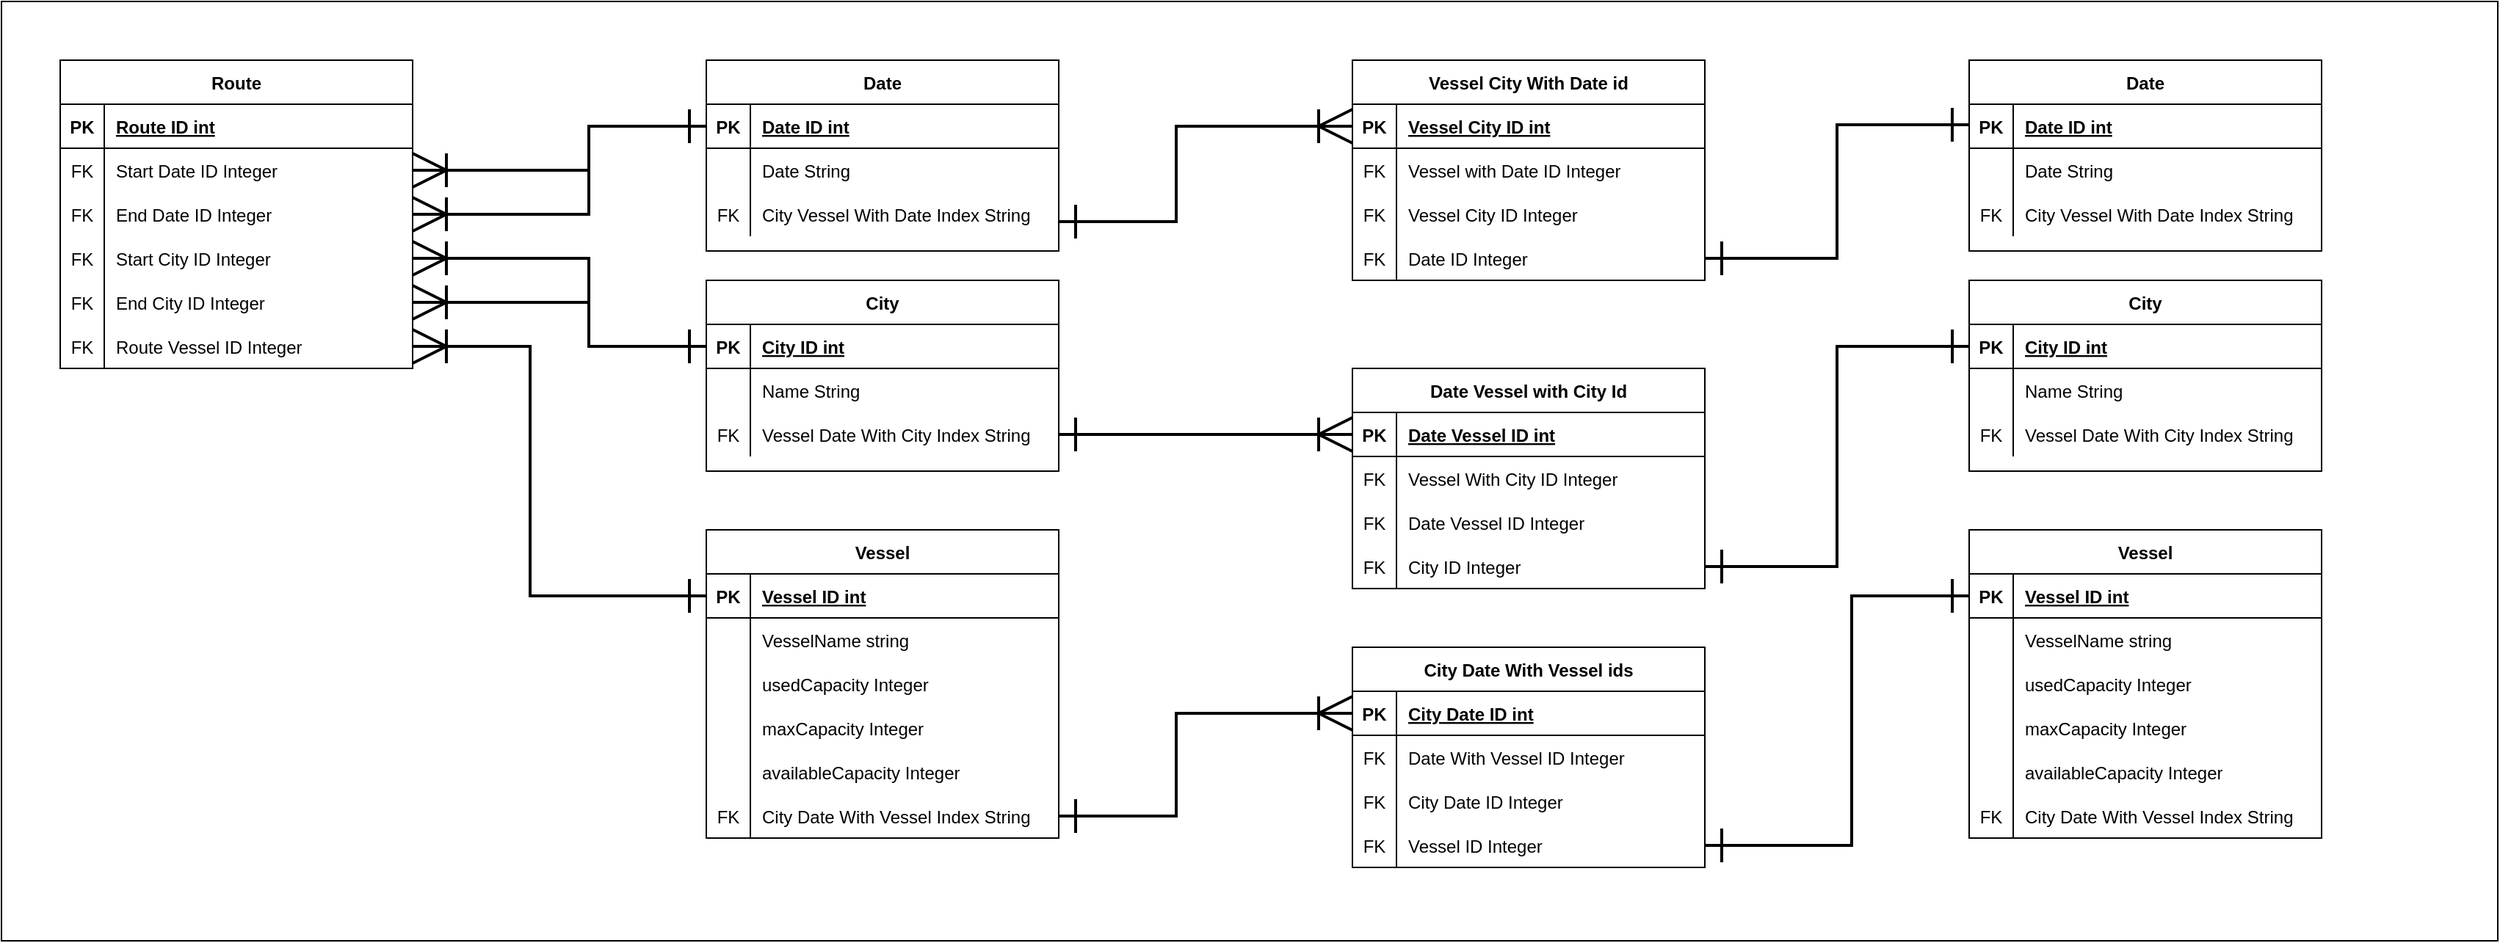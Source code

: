 <mxfile version="22.0.8" type="github">
  <diagram id="R2lEEEUBdFMjLlhIrx00" name="Page-1">
    <mxGraphModel dx="1185" dy="664" grid="1" gridSize="10" guides="1" tooltips="1" connect="1" arrows="1" fold="1" page="1" pageScale="1" pageWidth="850" pageHeight="1100" math="0" shadow="0" extFonts="Permanent Marker^https://fonts.googleapis.com/css?family=Permanent+Marker">
      <root>
        <mxCell id="0" />
        <mxCell id="1" parent="0" />
        <mxCell id="IeL6ShTfM_0_HczRU4Za-146" value="" style="rounded=0;whiteSpace=wrap;html=1;" vertex="1" parent="1">
          <mxGeometry width="1700" height="640" as="geometry" />
        </mxCell>
        <mxCell id="C-vyLk0tnHw3VtMMgP7b-13" value="Date" style="shape=table;startSize=30;container=1;collapsible=1;childLayout=tableLayout;fixedRows=1;rowLines=0;fontStyle=1;align=center;resizeLast=1;" parent="1" vertex="1">
          <mxGeometry x="480" y="40" width="240" height="130" as="geometry" />
        </mxCell>
        <mxCell id="C-vyLk0tnHw3VtMMgP7b-14" value="" style="shape=partialRectangle;collapsible=0;dropTarget=0;pointerEvents=0;fillColor=none;points=[[0,0.5],[1,0.5]];portConstraint=eastwest;top=0;left=0;right=0;bottom=1;" parent="C-vyLk0tnHw3VtMMgP7b-13" vertex="1">
          <mxGeometry y="30" width="240" height="30" as="geometry" />
        </mxCell>
        <mxCell id="C-vyLk0tnHw3VtMMgP7b-15" value="PK" style="shape=partialRectangle;overflow=hidden;connectable=0;fillColor=none;top=0;left=0;bottom=0;right=0;fontStyle=1;" parent="C-vyLk0tnHw3VtMMgP7b-14" vertex="1">
          <mxGeometry width="30" height="30" as="geometry">
            <mxRectangle width="30" height="30" as="alternateBounds" />
          </mxGeometry>
        </mxCell>
        <mxCell id="C-vyLk0tnHw3VtMMgP7b-16" value="Date ID int" style="shape=partialRectangle;overflow=hidden;connectable=0;fillColor=none;top=0;left=0;bottom=0;right=0;align=left;spacingLeft=6;fontStyle=5;" parent="C-vyLk0tnHw3VtMMgP7b-14" vertex="1">
          <mxGeometry x="30" width="210" height="30" as="geometry">
            <mxRectangle width="210" height="30" as="alternateBounds" />
          </mxGeometry>
        </mxCell>
        <mxCell id="C-vyLk0tnHw3VtMMgP7b-17" value="" style="shape=partialRectangle;collapsible=0;dropTarget=0;pointerEvents=0;fillColor=none;points=[[0,0.5],[1,0.5]];portConstraint=eastwest;top=0;left=0;right=0;bottom=0;" parent="C-vyLk0tnHw3VtMMgP7b-13" vertex="1">
          <mxGeometry y="60" width="240" height="30" as="geometry" />
        </mxCell>
        <mxCell id="C-vyLk0tnHw3VtMMgP7b-18" value="" style="shape=partialRectangle;overflow=hidden;connectable=0;fillColor=none;top=0;left=0;bottom=0;right=0;" parent="C-vyLk0tnHw3VtMMgP7b-17" vertex="1">
          <mxGeometry width="30" height="30" as="geometry">
            <mxRectangle width="30" height="30" as="alternateBounds" />
          </mxGeometry>
        </mxCell>
        <mxCell id="C-vyLk0tnHw3VtMMgP7b-19" value="Date String" style="shape=partialRectangle;overflow=hidden;connectable=0;fillColor=none;top=0;left=0;bottom=0;right=0;align=left;spacingLeft=6;" parent="C-vyLk0tnHw3VtMMgP7b-17" vertex="1">
          <mxGeometry x="30" width="210" height="30" as="geometry">
            <mxRectangle width="210" height="30" as="alternateBounds" />
          </mxGeometry>
        </mxCell>
        <mxCell id="C-vyLk0tnHw3VtMMgP7b-20" value="" style="shape=partialRectangle;collapsible=0;dropTarget=0;pointerEvents=0;fillColor=none;points=[[0,0.5],[1,0.5]];portConstraint=eastwest;top=0;left=0;right=0;bottom=0;" parent="C-vyLk0tnHw3VtMMgP7b-13" vertex="1">
          <mxGeometry y="90" width="240" height="30" as="geometry" />
        </mxCell>
        <mxCell id="C-vyLk0tnHw3VtMMgP7b-21" value="FK" style="shape=partialRectangle;overflow=hidden;connectable=0;fillColor=none;top=0;left=0;bottom=0;right=0;" parent="C-vyLk0tnHw3VtMMgP7b-20" vertex="1">
          <mxGeometry width="30" height="30" as="geometry">
            <mxRectangle width="30" height="30" as="alternateBounds" />
          </mxGeometry>
        </mxCell>
        <mxCell id="C-vyLk0tnHw3VtMMgP7b-22" value="City Vessel With Date Index String" style="shape=partialRectangle;overflow=hidden;connectable=0;fillColor=none;top=0;left=0;bottom=0;right=0;align=left;spacingLeft=6;" parent="C-vyLk0tnHw3VtMMgP7b-20" vertex="1">
          <mxGeometry x="30" width="210" height="30" as="geometry">
            <mxRectangle width="210" height="30" as="alternateBounds" />
          </mxGeometry>
        </mxCell>
        <mxCell id="IeL6ShTfM_0_HczRU4Za-1" value="City" style="shape=table;startSize=30;container=1;collapsible=1;childLayout=tableLayout;fixedRows=1;rowLines=0;fontStyle=1;align=center;resizeLast=1;" vertex="1" parent="1">
          <mxGeometry x="480" y="190" width="240" height="130" as="geometry" />
        </mxCell>
        <mxCell id="IeL6ShTfM_0_HczRU4Za-2" value="" style="shape=partialRectangle;collapsible=0;dropTarget=0;pointerEvents=0;fillColor=none;points=[[0,0.5],[1,0.5]];portConstraint=eastwest;top=0;left=0;right=0;bottom=1;" vertex="1" parent="IeL6ShTfM_0_HczRU4Za-1">
          <mxGeometry y="30" width="240" height="30" as="geometry" />
        </mxCell>
        <mxCell id="IeL6ShTfM_0_HczRU4Za-3" value="PK" style="shape=partialRectangle;overflow=hidden;connectable=0;fillColor=none;top=0;left=0;bottom=0;right=0;fontStyle=1;" vertex="1" parent="IeL6ShTfM_0_HczRU4Za-2">
          <mxGeometry width="30" height="30" as="geometry">
            <mxRectangle width="30" height="30" as="alternateBounds" />
          </mxGeometry>
        </mxCell>
        <mxCell id="IeL6ShTfM_0_HczRU4Za-4" value="City ID int" style="shape=partialRectangle;overflow=hidden;connectable=0;fillColor=none;top=0;left=0;bottom=0;right=0;align=left;spacingLeft=6;fontStyle=5;" vertex="1" parent="IeL6ShTfM_0_HczRU4Za-2">
          <mxGeometry x="30" width="210" height="30" as="geometry">
            <mxRectangle width="210" height="30" as="alternateBounds" />
          </mxGeometry>
        </mxCell>
        <mxCell id="IeL6ShTfM_0_HczRU4Za-5" value="" style="shape=partialRectangle;collapsible=0;dropTarget=0;pointerEvents=0;fillColor=none;points=[[0,0.5],[1,0.5]];portConstraint=eastwest;top=0;left=0;right=0;bottom=0;" vertex="1" parent="IeL6ShTfM_0_HczRU4Za-1">
          <mxGeometry y="60" width="240" height="30" as="geometry" />
        </mxCell>
        <mxCell id="IeL6ShTfM_0_HczRU4Za-6" value="" style="shape=partialRectangle;overflow=hidden;connectable=0;fillColor=none;top=0;left=0;bottom=0;right=0;" vertex="1" parent="IeL6ShTfM_0_HczRU4Za-5">
          <mxGeometry width="30" height="30" as="geometry">
            <mxRectangle width="30" height="30" as="alternateBounds" />
          </mxGeometry>
        </mxCell>
        <mxCell id="IeL6ShTfM_0_HczRU4Za-7" value="Name String " style="shape=partialRectangle;overflow=hidden;connectable=0;fillColor=none;top=0;left=0;bottom=0;right=0;align=left;spacingLeft=6;" vertex="1" parent="IeL6ShTfM_0_HczRU4Za-5">
          <mxGeometry x="30" width="210" height="30" as="geometry">
            <mxRectangle width="210" height="30" as="alternateBounds" />
          </mxGeometry>
        </mxCell>
        <mxCell id="IeL6ShTfM_0_HczRU4Za-8" value="" style="shape=partialRectangle;collapsible=0;dropTarget=0;pointerEvents=0;fillColor=none;points=[[0,0.5],[1,0.5]];portConstraint=eastwest;top=0;left=0;right=0;bottom=0;" vertex="1" parent="IeL6ShTfM_0_HczRU4Za-1">
          <mxGeometry y="90" width="240" height="30" as="geometry" />
        </mxCell>
        <mxCell id="IeL6ShTfM_0_HczRU4Za-9" value="FK" style="shape=partialRectangle;overflow=hidden;connectable=0;fillColor=none;top=0;left=0;bottom=0;right=0;" vertex="1" parent="IeL6ShTfM_0_HczRU4Za-8">
          <mxGeometry width="30" height="30" as="geometry">
            <mxRectangle width="30" height="30" as="alternateBounds" />
          </mxGeometry>
        </mxCell>
        <mxCell id="IeL6ShTfM_0_HczRU4Za-10" value="Vessel Date With City Index String" style="shape=partialRectangle;overflow=hidden;connectable=0;fillColor=none;top=0;left=0;bottom=0;right=0;align=left;spacingLeft=6;" vertex="1" parent="IeL6ShTfM_0_HczRU4Za-8">
          <mxGeometry x="30" width="210" height="30" as="geometry">
            <mxRectangle width="210" height="30" as="alternateBounds" />
          </mxGeometry>
        </mxCell>
        <mxCell id="IeL6ShTfM_0_HczRU4Za-27" value="Route" style="shape=table;startSize=30;container=1;collapsible=1;childLayout=tableLayout;fixedRows=1;rowLines=0;fontStyle=1;align=center;resizeLast=1;" vertex="1" parent="1">
          <mxGeometry x="40" y="40" width="240" height="210" as="geometry" />
        </mxCell>
        <mxCell id="IeL6ShTfM_0_HczRU4Za-28" value="" style="shape=partialRectangle;collapsible=0;dropTarget=0;pointerEvents=0;fillColor=none;points=[[0,0.5],[1,0.5]];portConstraint=eastwest;top=0;left=0;right=0;bottom=1;" vertex="1" parent="IeL6ShTfM_0_HczRU4Za-27">
          <mxGeometry y="30" width="240" height="30" as="geometry" />
        </mxCell>
        <mxCell id="IeL6ShTfM_0_HczRU4Za-29" value="PK" style="shape=partialRectangle;overflow=hidden;connectable=0;fillColor=none;top=0;left=0;bottom=0;right=0;fontStyle=1;" vertex="1" parent="IeL6ShTfM_0_HczRU4Za-28">
          <mxGeometry width="30" height="30" as="geometry">
            <mxRectangle width="30" height="30" as="alternateBounds" />
          </mxGeometry>
        </mxCell>
        <mxCell id="IeL6ShTfM_0_HczRU4Za-30" value="Route ID int" style="shape=partialRectangle;overflow=hidden;connectable=0;fillColor=none;top=0;left=0;bottom=0;right=0;align=left;spacingLeft=6;fontStyle=5;" vertex="1" parent="IeL6ShTfM_0_HczRU4Za-28">
          <mxGeometry x="30" width="210" height="30" as="geometry">
            <mxRectangle width="210" height="30" as="alternateBounds" />
          </mxGeometry>
        </mxCell>
        <mxCell id="IeL6ShTfM_0_HczRU4Za-31" value="" style="shape=partialRectangle;collapsible=0;dropTarget=0;pointerEvents=0;fillColor=none;points=[[0,0.5],[1,0.5]];portConstraint=eastwest;top=0;left=0;right=0;bottom=0;" vertex="1" parent="IeL6ShTfM_0_HczRU4Za-27">
          <mxGeometry y="60" width="240" height="30" as="geometry" />
        </mxCell>
        <mxCell id="IeL6ShTfM_0_HczRU4Za-32" value="FK" style="shape=partialRectangle;overflow=hidden;connectable=0;fillColor=none;top=0;left=0;bottom=0;right=0;" vertex="1" parent="IeL6ShTfM_0_HczRU4Za-31">
          <mxGeometry width="30" height="30" as="geometry">
            <mxRectangle width="30" height="30" as="alternateBounds" />
          </mxGeometry>
        </mxCell>
        <mxCell id="IeL6ShTfM_0_HczRU4Za-33" value="Start Date ID Integer" style="shape=partialRectangle;overflow=hidden;connectable=0;fillColor=none;top=0;left=0;bottom=0;right=0;align=left;spacingLeft=6;" vertex="1" parent="IeL6ShTfM_0_HczRU4Za-31">
          <mxGeometry x="30" width="210" height="30" as="geometry">
            <mxRectangle width="210" height="30" as="alternateBounds" />
          </mxGeometry>
        </mxCell>
        <mxCell id="IeL6ShTfM_0_HczRU4Za-34" value="" style="shape=partialRectangle;collapsible=0;dropTarget=0;pointerEvents=0;fillColor=none;points=[[0,0.5],[1,0.5]];portConstraint=eastwest;top=0;left=0;right=0;bottom=0;" vertex="1" parent="IeL6ShTfM_0_HczRU4Za-27">
          <mxGeometry y="90" width="240" height="30" as="geometry" />
        </mxCell>
        <mxCell id="IeL6ShTfM_0_HczRU4Za-35" value="FK" style="shape=partialRectangle;overflow=hidden;connectable=0;fillColor=none;top=0;left=0;bottom=0;right=0;" vertex="1" parent="IeL6ShTfM_0_HczRU4Za-34">
          <mxGeometry width="30" height="30" as="geometry">
            <mxRectangle width="30" height="30" as="alternateBounds" />
          </mxGeometry>
        </mxCell>
        <mxCell id="IeL6ShTfM_0_HczRU4Za-36" value="End Date ID Integer" style="shape=partialRectangle;overflow=hidden;connectable=0;fillColor=none;top=0;left=0;bottom=0;right=0;align=left;spacingLeft=6;" vertex="1" parent="IeL6ShTfM_0_HczRU4Za-34">
          <mxGeometry x="30" width="210" height="30" as="geometry">
            <mxRectangle width="210" height="30" as="alternateBounds" />
          </mxGeometry>
        </mxCell>
        <mxCell id="IeL6ShTfM_0_HczRU4Za-37" value="" style="shape=partialRectangle;collapsible=0;dropTarget=0;pointerEvents=0;fillColor=none;points=[[0,0.5],[1,0.5]];portConstraint=eastwest;top=0;left=0;right=0;bottom=0;" vertex="1" parent="IeL6ShTfM_0_HczRU4Za-27">
          <mxGeometry y="120" width="240" height="30" as="geometry" />
        </mxCell>
        <mxCell id="IeL6ShTfM_0_HczRU4Za-38" value="FK" style="shape=partialRectangle;overflow=hidden;connectable=0;fillColor=none;top=0;left=0;bottom=0;right=0;" vertex="1" parent="IeL6ShTfM_0_HczRU4Za-37">
          <mxGeometry width="30" height="30" as="geometry">
            <mxRectangle width="30" height="30" as="alternateBounds" />
          </mxGeometry>
        </mxCell>
        <mxCell id="IeL6ShTfM_0_HczRU4Za-39" value="Start City ID Integer" style="shape=partialRectangle;overflow=hidden;connectable=0;fillColor=none;top=0;left=0;bottom=0;right=0;align=left;spacingLeft=6;" vertex="1" parent="IeL6ShTfM_0_HczRU4Za-37">
          <mxGeometry x="30" width="210" height="30" as="geometry">
            <mxRectangle width="210" height="30" as="alternateBounds" />
          </mxGeometry>
        </mxCell>
        <mxCell id="IeL6ShTfM_0_HczRU4Za-40" value="" style="shape=partialRectangle;collapsible=0;dropTarget=0;pointerEvents=0;fillColor=none;points=[[0,0.5],[1,0.5]];portConstraint=eastwest;top=0;left=0;right=0;bottom=0;" vertex="1" parent="IeL6ShTfM_0_HczRU4Za-27">
          <mxGeometry y="150" width="240" height="30" as="geometry" />
        </mxCell>
        <mxCell id="IeL6ShTfM_0_HczRU4Za-41" value="FK" style="shape=partialRectangle;overflow=hidden;connectable=0;fillColor=none;top=0;left=0;bottom=0;right=0;" vertex="1" parent="IeL6ShTfM_0_HczRU4Za-40">
          <mxGeometry width="30" height="30" as="geometry">
            <mxRectangle width="30" height="30" as="alternateBounds" />
          </mxGeometry>
        </mxCell>
        <mxCell id="IeL6ShTfM_0_HczRU4Za-42" value="End City ID Integer" style="shape=partialRectangle;overflow=hidden;connectable=0;fillColor=none;top=0;left=0;bottom=0;right=0;align=left;spacingLeft=6;" vertex="1" parent="IeL6ShTfM_0_HczRU4Za-40">
          <mxGeometry x="30" width="210" height="30" as="geometry">
            <mxRectangle width="210" height="30" as="alternateBounds" />
          </mxGeometry>
        </mxCell>
        <mxCell id="IeL6ShTfM_0_HczRU4Za-43" value="" style="shape=partialRectangle;collapsible=0;dropTarget=0;pointerEvents=0;fillColor=none;points=[[0,0.5],[1,0.5]];portConstraint=eastwest;top=0;left=0;right=0;bottom=0;" vertex="1" parent="IeL6ShTfM_0_HczRU4Za-27">
          <mxGeometry y="180" width="240" height="30" as="geometry" />
        </mxCell>
        <mxCell id="IeL6ShTfM_0_HczRU4Za-44" value="FK" style="shape=partialRectangle;overflow=hidden;connectable=0;fillColor=none;top=0;left=0;bottom=0;right=0;" vertex="1" parent="IeL6ShTfM_0_HczRU4Za-43">
          <mxGeometry width="30" height="30" as="geometry">
            <mxRectangle width="30" height="30" as="alternateBounds" />
          </mxGeometry>
        </mxCell>
        <mxCell id="IeL6ShTfM_0_HczRU4Za-45" value="Route Vessel ID Integer" style="shape=partialRectangle;overflow=hidden;connectable=0;fillColor=none;top=0;left=0;bottom=0;right=0;align=left;spacingLeft=6;" vertex="1" parent="IeL6ShTfM_0_HczRU4Za-43">
          <mxGeometry x="30" width="210" height="30" as="geometry">
            <mxRectangle width="210" height="30" as="alternateBounds" />
          </mxGeometry>
        </mxCell>
        <mxCell id="IeL6ShTfM_0_HczRU4Za-87" value="City Date With Vessel ids" style="shape=table;startSize=30;container=1;collapsible=1;childLayout=tableLayout;fixedRows=1;rowLines=0;fontStyle=1;align=center;resizeLast=1;" vertex="1" parent="1">
          <mxGeometry x="920" y="440" width="240" height="150" as="geometry" />
        </mxCell>
        <mxCell id="IeL6ShTfM_0_HczRU4Za-88" value="" style="shape=partialRectangle;collapsible=0;dropTarget=0;pointerEvents=0;fillColor=none;points=[[0,0.5],[1,0.5]];portConstraint=eastwest;top=0;left=0;right=0;bottom=1;" vertex="1" parent="IeL6ShTfM_0_HczRU4Za-87">
          <mxGeometry y="30" width="240" height="30" as="geometry" />
        </mxCell>
        <mxCell id="IeL6ShTfM_0_HczRU4Za-89" value="PK" style="shape=partialRectangle;overflow=hidden;connectable=0;fillColor=none;top=0;left=0;bottom=0;right=0;fontStyle=1;" vertex="1" parent="IeL6ShTfM_0_HczRU4Za-88">
          <mxGeometry width="30" height="30" as="geometry">
            <mxRectangle width="30" height="30" as="alternateBounds" />
          </mxGeometry>
        </mxCell>
        <mxCell id="IeL6ShTfM_0_HczRU4Za-90" value="City Date ID int" style="shape=partialRectangle;overflow=hidden;connectable=0;fillColor=none;top=0;left=0;bottom=0;right=0;align=left;spacingLeft=6;fontStyle=5;" vertex="1" parent="IeL6ShTfM_0_HczRU4Za-88">
          <mxGeometry x="30" width="210" height="30" as="geometry">
            <mxRectangle width="210" height="30" as="alternateBounds" />
          </mxGeometry>
        </mxCell>
        <mxCell id="IeL6ShTfM_0_HczRU4Za-91" value="" style="shape=partialRectangle;collapsible=0;dropTarget=0;pointerEvents=0;fillColor=none;points=[[0,0.5],[1,0.5]];portConstraint=eastwest;top=0;left=0;right=0;bottom=0;" vertex="1" parent="IeL6ShTfM_0_HczRU4Za-87">
          <mxGeometry y="60" width="240" height="30" as="geometry" />
        </mxCell>
        <mxCell id="IeL6ShTfM_0_HczRU4Za-92" value="FK" style="shape=partialRectangle;overflow=hidden;connectable=0;fillColor=none;top=0;left=0;bottom=0;right=0;" vertex="1" parent="IeL6ShTfM_0_HczRU4Za-91">
          <mxGeometry width="30" height="30" as="geometry">
            <mxRectangle width="30" height="30" as="alternateBounds" />
          </mxGeometry>
        </mxCell>
        <mxCell id="IeL6ShTfM_0_HczRU4Za-93" value="Date With Vessel ID Integer" style="shape=partialRectangle;overflow=hidden;connectable=0;fillColor=none;top=0;left=0;bottom=0;right=0;align=left;spacingLeft=6;" vertex="1" parent="IeL6ShTfM_0_HczRU4Za-91">
          <mxGeometry x="30" width="210" height="30" as="geometry">
            <mxRectangle width="210" height="30" as="alternateBounds" />
          </mxGeometry>
        </mxCell>
        <mxCell id="IeL6ShTfM_0_HczRU4Za-94" value="" style="shape=partialRectangle;collapsible=0;dropTarget=0;pointerEvents=0;fillColor=none;points=[[0,0.5],[1,0.5]];portConstraint=eastwest;top=0;left=0;right=0;bottom=0;" vertex="1" parent="IeL6ShTfM_0_HczRU4Za-87">
          <mxGeometry y="90" width="240" height="30" as="geometry" />
        </mxCell>
        <mxCell id="IeL6ShTfM_0_HczRU4Za-95" value="FK" style="shape=partialRectangle;overflow=hidden;connectable=0;fillColor=none;top=0;left=0;bottom=0;right=0;" vertex="1" parent="IeL6ShTfM_0_HczRU4Za-94">
          <mxGeometry width="30" height="30" as="geometry">
            <mxRectangle width="30" height="30" as="alternateBounds" />
          </mxGeometry>
        </mxCell>
        <mxCell id="IeL6ShTfM_0_HczRU4Za-96" value="City Date ID Integer" style="shape=partialRectangle;overflow=hidden;connectable=0;fillColor=none;top=0;left=0;bottom=0;right=0;align=left;spacingLeft=6;" vertex="1" parent="IeL6ShTfM_0_HczRU4Za-94">
          <mxGeometry x="30" width="210" height="30" as="geometry">
            <mxRectangle width="210" height="30" as="alternateBounds" />
          </mxGeometry>
        </mxCell>
        <mxCell id="IeL6ShTfM_0_HczRU4Za-97" value="" style="shape=partialRectangle;collapsible=0;dropTarget=0;pointerEvents=0;fillColor=none;points=[[0,0.5],[1,0.5]];portConstraint=eastwest;top=0;left=0;right=0;bottom=0;" vertex="1" parent="IeL6ShTfM_0_HczRU4Za-87">
          <mxGeometry y="120" width="240" height="30" as="geometry" />
        </mxCell>
        <mxCell id="IeL6ShTfM_0_HczRU4Za-98" value="FK" style="shape=partialRectangle;overflow=hidden;connectable=0;fillColor=none;top=0;left=0;bottom=0;right=0;" vertex="1" parent="IeL6ShTfM_0_HczRU4Za-97">
          <mxGeometry width="30" height="30" as="geometry">
            <mxRectangle width="30" height="30" as="alternateBounds" />
          </mxGeometry>
        </mxCell>
        <mxCell id="IeL6ShTfM_0_HczRU4Za-99" value="Vessel ID Integer" style="shape=partialRectangle;overflow=hidden;connectable=0;fillColor=none;top=0;left=0;bottom=0;right=0;align=left;spacingLeft=6;" vertex="1" parent="IeL6ShTfM_0_HczRU4Za-97">
          <mxGeometry x="30" width="210" height="30" as="geometry">
            <mxRectangle width="210" height="30" as="alternateBounds" />
          </mxGeometry>
        </mxCell>
        <mxCell id="IeL6ShTfM_0_HczRU4Za-106" value="Vessel City With Date id" style="shape=table;startSize=30;container=1;collapsible=1;childLayout=tableLayout;fixedRows=1;rowLines=0;fontStyle=1;align=center;resizeLast=1;" vertex="1" parent="1">
          <mxGeometry x="920" y="40" width="240" height="150" as="geometry" />
        </mxCell>
        <mxCell id="IeL6ShTfM_0_HczRU4Za-107" value="" style="shape=partialRectangle;collapsible=0;dropTarget=0;pointerEvents=0;fillColor=none;points=[[0,0.5],[1,0.5]];portConstraint=eastwest;top=0;left=0;right=0;bottom=1;" vertex="1" parent="IeL6ShTfM_0_HczRU4Za-106">
          <mxGeometry y="30" width="240" height="30" as="geometry" />
        </mxCell>
        <mxCell id="IeL6ShTfM_0_HczRU4Za-108" value="PK" style="shape=partialRectangle;overflow=hidden;connectable=0;fillColor=none;top=0;left=0;bottom=0;right=0;fontStyle=1;" vertex="1" parent="IeL6ShTfM_0_HczRU4Za-107">
          <mxGeometry width="30" height="30" as="geometry">
            <mxRectangle width="30" height="30" as="alternateBounds" />
          </mxGeometry>
        </mxCell>
        <mxCell id="IeL6ShTfM_0_HczRU4Za-109" value="Vessel City ID int" style="shape=partialRectangle;overflow=hidden;connectable=0;fillColor=none;top=0;left=0;bottom=0;right=0;align=left;spacingLeft=6;fontStyle=5;" vertex="1" parent="IeL6ShTfM_0_HczRU4Za-107">
          <mxGeometry x="30" width="210" height="30" as="geometry">
            <mxRectangle width="210" height="30" as="alternateBounds" />
          </mxGeometry>
        </mxCell>
        <mxCell id="IeL6ShTfM_0_HczRU4Za-110" value="" style="shape=partialRectangle;collapsible=0;dropTarget=0;pointerEvents=0;fillColor=none;points=[[0,0.5],[1,0.5]];portConstraint=eastwest;top=0;left=0;right=0;bottom=0;" vertex="1" parent="IeL6ShTfM_0_HczRU4Za-106">
          <mxGeometry y="60" width="240" height="30" as="geometry" />
        </mxCell>
        <mxCell id="IeL6ShTfM_0_HczRU4Za-111" value="FK" style="shape=partialRectangle;overflow=hidden;connectable=0;fillColor=none;top=0;left=0;bottom=0;right=0;" vertex="1" parent="IeL6ShTfM_0_HczRU4Za-110">
          <mxGeometry width="30" height="30" as="geometry">
            <mxRectangle width="30" height="30" as="alternateBounds" />
          </mxGeometry>
        </mxCell>
        <mxCell id="IeL6ShTfM_0_HczRU4Za-112" value="Vessel with Date ID Integer" style="shape=partialRectangle;overflow=hidden;connectable=0;fillColor=none;top=0;left=0;bottom=0;right=0;align=left;spacingLeft=6;" vertex="1" parent="IeL6ShTfM_0_HczRU4Za-110">
          <mxGeometry x="30" width="210" height="30" as="geometry">
            <mxRectangle width="210" height="30" as="alternateBounds" />
          </mxGeometry>
        </mxCell>
        <mxCell id="IeL6ShTfM_0_HczRU4Za-113" value="" style="shape=partialRectangle;collapsible=0;dropTarget=0;pointerEvents=0;fillColor=none;points=[[0,0.5],[1,0.5]];portConstraint=eastwest;top=0;left=0;right=0;bottom=0;" vertex="1" parent="IeL6ShTfM_0_HczRU4Za-106">
          <mxGeometry y="90" width="240" height="30" as="geometry" />
        </mxCell>
        <mxCell id="IeL6ShTfM_0_HczRU4Za-114" value="FK" style="shape=partialRectangle;overflow=hidden;connectable=0;fillColor=none;top=0;left=0;bottom=0;right=0;" vertex="1" parent="IeL6ShTfM_0_HczRU4Za-113">
          <mxGeometry width="30" height="30" as="geometry">
            <mxRectangle width="30" height="30" as="alternateBounds" />
          </mxGeometry>
        </mxCell>
        <mxCell id="IeL6ShTfM_0_HczRU4Za-115" value="Vessel City ID Integer " style="shape=partialRectangle;overflow=hidden;connectable=0;fillColor=none;top=0;left=0;bottom=0;right=0;align=left;spacingLeft=6;" vertex="1" parent="IeL6ShTfM_0_HczRU4Za-113">
          <mxGeometry x="30" width="210" height="30" as="geometry">
            <mxRectangle width="210" height="30" as="alternateBounds" />
          </mxGeometry>
        </mxCell>
        <mxCell id="IeL6ShTfM_0_HczRU4Za-116" value="" style="shape=partialRectangle;collapsible=0;dropTarget=0;pointerEvents=0;fillColor=none;points=[[0,0.5],[1,0.5]];portConstraint=eastwest;top=0;left=0;right=0;bottom=0;" vertex="1" parent="IeL6ShTfM_0_HczRU4Za-106">
          <mxGeometry y="120" width="240" height="30" as="geometry" />
        </mxCell>
        <mxCell id="IeL6ShTfM_0_HczRU4Za-117" value="FK" style="shape=partialRectangle;overflow=hidden;connectable=0;fillColor=none;top=0;left=0;bottom=0;right=0;" vertex="1" parent="IeL6ShTfM_0_HczRU4Za-116">
          <mxGeometry width="30" height="30" as="geometry">
            <mxRectangle width="30" height="30" as="alternateBounds" />
          </mxGeometry>
        </mxCell>
        <mxCell id="IeL6ShTfM_0_HczRU4Za-118" value="Date ID Integer" style="shape=partialRectangle;overflow=hidden;connectable=0;fillColor=none;top=0;left=0;bottom=0;right=0;align=left;spacingLeft=6;" vertex="1" parent="IeL6ShTfM_0_HczRU4Za-116">
          <mxGeometry x="30" width="210" height="30" as="geometry">
            <mxRectangle width="210" height="30" as="alternateBounds" />
          </mxGeometry>
        </mxCell>
        <mxCell id="IeL6ShTfM_0_HczRU4Za-119" value="Date Vessel with City Id" style="shape=table;startSize=30;container=1;collapsible=1;childLayout=tableLayout;fixedRows=1;rowLines=0;fontStyle=1;align=center;resizeLast=1;" vertex="1" parent="1">
          <mxGeometry x="920" y="250" width="240" height="150" as="geometry" />
        </mxCell>
        <mxCell id="IeL6ShTfM_0_HczRU4Za-120" value="" style="shape=partialRectangle;collapsible=0;dropTarget=0;pointerEvents=0;fillColor=none;points=[[0,0.5],[1,0.5]];portConstraint=eastwest;top=0;left=0;right=0;bottom=1;" vertex="1" parent="IeL6ShTfM_0_HczRU4Za-119">
          <mxGeometry y="30" width="240" height="30" as="geometry" />
        </mxCell>
        <mxCell id="IeL6ShTfM_0_HczRU4Za-121" value="PK" style="shape=partialRectangle;overflow=hidden;connectable=0;fillColor=none;top=0;left=0;bottom=0;right=0;fontStyle=1;" vertex="1" parent="IeL6ShTfM_0_HczRU4Za-120">
          <mxGeometry width="30" height="30" as="geometry">
            <mxRectangle width="30" height="30" as="alternateBounds" />
          </mxGeometry>
        </mxCell>
        <mxCell id="IeL6ShTfM_0_HczRU4Za-122" value="Date Vessel ID int" style="shape=partialRectangle;overflow=hidden;connectable=0;fillColor=none;top=0;left=0;bottom=0;right=0;align=left;spacingLeft=6;fontStyle=5;" vertex="1" parent="IeL6ShTfM_0_HczRU4Za-120">
          <mxGeometry x="30" width="210" height="30" as="geometry">
            <mxRectangle width="210" height="30" as="alternateBounds" />
          </mxGeometry>
        </mxCell>
        <mxCell id="IeL6ShTfM_0_HczRU4Za-123" value="" style="shape=partialRectangle;collapsible=0;dropTarget=0;pointerEvents=0;fillColor=none;points=[[0,0.5],[1,0.5]];portConstraint=eastwest;top=0;left=0;right=0;bottom=0;" vertex="1" parent="IeL6ShTfM_0_HczRU4Za-119">
          <mxGeometry y="60" width="240" height="30" as="geometry" />
        </mxCell>
        <mxCell id="IeL6ShTfM_0_HczRU4Za-124" value="FK" style="shape=partialRectangle;overflow=hidden;connectable=0;fillColor=none;top=0;left=0;bottom=0;right=0;" vertex="1" parent="IeL6ShTfM_0_HczRU4Za-123">
          <mxGeometry width="30" height="30" as="geometry">
            <mxRectangle width="30" height="30" as="alternateBounds" />
          </mxGeometry>
        </mxCell>
        <mxCell id="IeL6ShTfM_0_HczRU4Za-125" value="Vessel With City ID Integer" style="shape=partialRectangle;overflow=hidden;connectable=0;fillColor=none;top=0;left=0;bottom=0;right=0;align=left;spacingLeft=6;" vertex="1" parent="IeL6ShTfM_0_HczRU4Za-123">
          <mxGeometry x="30" width="210" height="30" as="geometry">
            <mxRectangle width="210" height="30" as="alternateBounds" />
          </mxGeometry>
        </mxCell>
        <mxCell id="IeL6ShTfM_0_HczRU4Za-126" value="" style="shape=partialRectangle;collapsible=0;dropTarget=0;pointerEvents=0;fillColor=none;points=[[0,0.5],[1,0.5]];portConstraint=eastwest;top=0;left=0;right=0;bottom=0;" vertex="1" parent="IeL6ShTfM_0_HczRU4Za-119">
          <mxGeometry y="90" width="240" height="30" as="geometry" />
        </mxCell>
        <mxCell id="IeL6ShTfM_0_HczRU4Za-127" value="FK" style="shape=partialRectangle;overflow=hidden;connectable=0;fillColor=none;top=0;left=0;bottom=0;right=0;" vertex="1" parent="IeL6ShTfM_0_HczRU4Za-126">
          <mxGeometry width="30" height="30" as="geometry">
            <mxRectangle width="30" height="30" as="alternateBounds" />
          </mxGeometry>
        </mxCell>
        <mxCell id="IeL6ShTfM_0_HczRU4Za-128" value="Date Vessel ID Integer " style="shape=partialRectangle;overflow=hidden;connectable=0;fillColor=none;top=0;left=0;bottom=0;right=0;align=left;spacingLeft=6;" vertex="1" parent="IeL6ShTfM_0_HczRU4Za-126">
          <mxGeometry x="30" width="210" height="30" as="geometry">
            <mxRectangle width="210" height="30" as="alternateBounds" />
          </mxGeometry>
        </mxCell>
        <mxCell id="IeL6ShTfM_0_HczRU4Za-129" value="" style="shape=partialRectangle;collapsible=0;dropTarget=0;pointerEvents=0;fillColor=none;points=[[0,0.5],[1,0.5]];portConstraint=eastwest;top=0;left=0;right=0;bottom=0;" vertex="1" parent="IeL6ShTfM_0_HczRU4Za-119">
          <mxGeometry y="120" width="240" height="30" as="geometry" />
        </mxCell>
        <mxCell id="IeL6ShTfM_0_HczRU4Za-130" value="FK" style="shape=partialRectangle;overflow=hidden;connectable=0;fillColor=none;top=0;left=0;bottom=0;right=0;" vertex="1" parent="IeL6ShTfM_0_HczRU4Za-129">
          <mxGeometry width="30" height="30" as="geometry">
            <mxRectangle width="30" height="30" as="alternateBounds" />
          </mxGeometry>
        </mxCell>
        <mxCell id="IeL6ShTfM_0_HczRU4Za-131" value="City ID Integer" style="shape=partialRectangle;overflow=hidden;connectable=0;fillColor=none;top=0;left=0;bottom=0;right=0;align=left;spacingLeft=6;" vertex="1" parent="IeL6ShTfM_0_HczRU4Za-129">
          <mxGeometry x="30" width="210" height="30" as="geometry">
            <mxRectangle width="210" height="30" as="alternateBounds" />
          </mxGeometry>
        </mxCell>
        <mxCell id="IeL6ShTfM_0_HczRU4Za-132" style="edgeStyle=orthogonalEdgeStyle;rounded=0;orthogonalLoop=1;jettySize=auto;html=1;entryX=0;entryY=0.5;entryDx=0;entryDy=0;startArrow=ERoneToMany;startFill=0;targetPerimeterSpacing=0;strokeWidth=2;endArrow=ERone;endFill=0;endSize=20;startSize=20;" edge="1" parent="1" source="IeL6ShTfM_0_HczRU4Za-31" target="C-vyLk0tnHw3VtMMgP7b-14">
          <mxGeometry relative="1" as="geometry">
            <Array as="points">
              <mxPoint x="400" y="115" />
              <mxPoint x="400" y="85" />
            </Array>
          </mxGeometry>
        </mxCell>
        <mxCell id="IeL6ShTfM_0_HczRU4Za-133" style="edgeStyle=orthogonalEdgeStyle;rounded=0;orthogonalLoop=1;jettySize=auto;html=1;startArrow=ERoneToMany;startFill=0;targetPerimeterSpacing=0;strokeWidth=2;endArrow=ERone;endFill=0;exitX=1;exitY=0.5;exitDx=0;exitDy=0;endSize=20;startSize=20;" edge="1" parent="1" source="IeL6ShTfM_0_HczRU4Za-34" target="C-vyLk0tnHw3VtMMgP7b-14">
          <mxGeometry relative="1" as="geometry">
            <mxPoint x="319.52" y="141" as="sourcePoint" />
            <mxPoint x="450" y="110" as="targetPoint" />
            <Array as="points">
              <mxPoint x="400" y="145" />
              <mxPoint x="400" y="85" />
            </Array>
          </mxGeometry>
        </mxCell>
        <mxCell id="IeL6ShTfM_0_HczRU4Za-135" style="edgeStyle=orthogonalEdgeStyle;rounded=0;orthogonalLoop=1;jettySize=auto;html=1;entryX=0;entryY=0.5;entryDx=0;entryDy=0;startArrow=ERoneToMany;startFill=0;targetPerimeterSpacing=0;strokeWidth=2;endArrow=ERone;endFill=0;exitX=1;exitY=0.5;exitDx=0;exitDy=0;endSize=20;startSize=20;" edge="1" parent="1" source="IeL6ShTfM_0_HczRU4Za-37" target="IeL6ShTfM_0_HczRU4Za-2">
          <mxGeometry relative="1" as="geometry">
            <mxPoint x="319.52" y="181" as="sourcePoint" />
            <mxPoint x="479.52" y="150" as="targetPoint" />
            <Array as="points">
              <mxPoint x="400" y="175" />
              <mxPoint x="400" y="235" />
            </Array>
          </mxGeometry>
        </mxCell>
        <mxCell id="IeL6ShTfM_0_HczRU4Za-136" style="edgeStyle=orthogonalEdgeStyle;rounded=0;orthogonalLoop=1;jettySize=auto;html=1;entryX=0;entryY=0.5;entryDx=0;entryDy=0;startArrow=ERoneToMany;startFill=0;targetPerimeterSpacing=0;strokeWidth=2;endArrow=ERone;endFill=0;exitX=1;exitY=0.5;exitDx=0;exitDy=0;endSize=20;startSize=20;" edge="1" parent="1" source="IeL6ShTfM_0_HczRU4Za-40" target="IeL6ShTfM_0_HczRU4Za-2">
          <mxGeometry relative="1" as="geometry">
            <mxPoint x="319.52" y="210" as="sourcePoint" />
            <mxPoint x="480" y="274" as="targetPoint" />
            <Array as="points">
              <mxPoint x="400" y="205" />
              <mxPoint x="400" y="235" />
            </Array>
          </mxGeometry>
        </mxCell>
        <mxCell id="C-vyLk0tnHw3VtMMgP7b-23" value="Vessel" style="shape=table;startSize=30;container=1;collapsible=1;childLayout=tableLayout;fixedRows=1;rowLines=0;fontStyle=1;align=center;resizeLast=1;" parent="1" vertex="1">
          <mxGeometry x="480" y="360" width="240" height="210" as="geometry" />
        </mxCell>
        <mxCell id="C-vyLk0tnHw3VtMMgP7b-24" value="" style="shape=partialRectangle;collapsible=0;dropTarget=0;pointerEvents=0;fillColor=none;points=[[0,0.5],[1,0.5]];portConstraint=eastwest;top=0;left=0;right=0;bottom=1;" parent="C-vyLk0tnHw3VtMMgP7b-23" vertex="1">
          <mxGeometry y="30" width="240" height="30" as="geometry" />
        </mxCell>
        <mxCell id="C-vyLk0tnHw3VtMMgP7b-25" value="PK" style="shape=partialRectangle;overflow=hidden;connectable=0;fillColor=none;top=0;left=0;bottom=0;right=0;fontStyle=1;" parent="C-vyLk0tnHw3VtMMgP7b-24" vertex="1">
          <mxGeometry width="30" height="30" as="geometry">
            <mxRectangle width="30" height="30" as="alternateBounds" />
          </mxGeometry>
        </mxCell>
        <mxCell id="C-vyLk0tnHw3VtMMgP7b-26" value="Vessel ID int" style="shape=partialRectangle;overflow=hidden;connectable=0;fillColor=none;top=0;left=0;bottom=0;right=0;align=left;spacingLeft=6;fontStyle=5;" parent="C-vyLk0tnHw3VtMMgP7b-24" vertex="1">
          <mxGeometry x="30" width="210" height="30" as="geometry">
            <mxRectangle width="210" height="30" as="alternateBounds" />
          </mxGeometry>
        </mxCell>
        <mxCell id="C-vyLk0tnHw3VtMMgP7b-27" value="" style="shape=partialRectangle;collapsible=0;dropTarget=0;pointerEvents=0;fillColor=none;points=[[0,0.5],[1,0.5]];portConstraint=eastwest;top=0;left=0;right=0;bottom=0;" parent="C-vyLk0tnHw3VtMMgP7b-23" vertex="1">
          <mxGeometry y="60" width="240" height="30" as="geometry" />
        </mxCell>
        <mxCell id="C-vyLk0tnHw3VtMMgP7b-28" value="" style="shape=partialRectangle;overflow=hidden;connectable=0;fillColor=none;top=0;left=0;bottom=0;right=0;" parent="C-vyLk0tnHw3VtMMgP7b-27" vertex="1">
          <mxGeometry width="30" height="30" as="geometry">
            <mxRectangle width="30" height="30" as="alternateBounds" />
          </mxGeometry>
        </mxCell>
        <mxCell id="C-vyLk0tnHw3VtMMgP7b-29" value="VesselName string" style="shape=partialRectangle;overflow=hidden;connectable=0;fillColor=none;top=0;left=0;bottom=0;right=0;align=left;spacingLeft=6;" parent="C-vyLk0tnHw3VtMMgP7b-27" vertex="1">
          <mxGeometry x="30" width="210" height="30" as="geometry">
            <mxRectangle width="210" height="30" as="alternateBounds" />
          </mxGeometry>
        </mxCell>
        <mxCell id="IeL6ShTfM_0_HczRU4Za-12" value="" style="shape=partialRectangle;collapsible=0;dropTarget=0;pointerEvents=0;fillColor=none;points=[[0,0.5],[1,0.5]];portConstraint=eastwest;top=0;left=0;right=0;bottom=0;" vertex="1" parent="C-vyLk0tnHw3VtMMgP7b-23">
          <mxGeometry y="90" width="240" height="30" as="geometry" />
        </mxCell>
        <mxCell id="IeL6ShTfM_0_HczRU4Za-13" value="" style="shape=partialRectangle;overflow=hidden;connectable=0;fillColor=none;top=0;left=0;bottom=0;right=0;" vertex="1" parent="IeL6ShTfM_0_HczRU4Za-12">
          <mxGeometry width="30" height="30" as="geometry">
            <mxRectangle width="30" height="30" as="alternateBounds" />
          </mxGeometry>
        </mxCell>
        <mxCell id="IeL6ShTfM_0_HczRU4Za-14" value="usedCapacity Integer " style="shape=partialRectangle;overflow=hidden;connectable=0;fillColor=none;top=0;left=0;bottom=0;right=0;align=left;spacingLeft=6;" vertex="1" parent="IeL6ShTfM_0_HczRU4Za-12">
          <mxGeometry x="30" width="210" height="30" as="geometry">
            <mxRectangle width="210" height="30" as="alternateBounds" />
          </mxGeometry>
        </mxCell>
        <mxCell id="IeL6ShTfM_0_HczRU4Za-15" value="" style="shape=partialRectangle;collapsible=0;dropTarget=0;pointerEvents=0;fillColor=none;points=[[0,0.5],[1,0.5]];portConstraint=eastwest;top=0;left=0;right=0;bottom=0;" vertex="1" parent="C-vyLk0tnHw3VtMMgP7b-23">
          <mxGeometry y="120" width="240" height="30" as="geometry" />
        </mxCell>
        <mxCell id="IeL6ShTfM_0_HczRU4Za-16" value="" style="shape=partialRectangle;overflow=hidden;connectable=0;fillColor=none;top=0;left=0;bottom=0;right=0;" vertex="1" parent="IeL6ShTfM_0_HczRU4Za-15">
          <mxGeometry width="30" height="30" as="geometry">
            <mxRectangle width="30" height="30" as="alternateBounds" />
          </mxGeometry>
        </mxCell>
        <mxCell id="IeL6ShTfM_0_HczRU4Za-17" value="maxCapacity Integer " style="shape=partialRectangle;overflow=hidden;connectable=0;fillColor=none;top=0;left=0;bottom=0;right=0;align=left;spacingLeft=6;" vertex="1" parent="IeL6ShTfM_0_HczRU4Za-15">
          <mxGeometry x="30" width="210" height="30" as="geometry">
            <mxRectangle width="210" height="30" as="alternateBounds" />
          </mxGeometry>
        </mxCell>
        <mxCell id="IeL6ShTfM_0_HczRU4Za-18" value="" style="shape=partialRectangle;collapsible=0;dropTarget=0;pointerEvents=0;fillColor=none;points=[[0,0.5],[1,0.5]];portConstraint=eastwest;top=0;left=0;right=0;bottom=0;" vertex="1" parent="C-vyLk0tnHw3VtMMgP7b-23">
          <mxGeometry y="150" width="240" height="30" as="geometry" />
        </mxCell>
        <mxCell id="IeL6ShTfM_0_HczRU4Za-19" value="" style="shape=partialRectangle;overflow=hidden;connectable=0;fillColor=none;top=0;left=0;bottom=0;right=0;" vertex="1" parent="IeL6ShTfM_0_HczRU4Za-18">
          <mxGeometry width="30" height="30" as="geometry">
            <mxRectangle width="30" height="30" as="alternateBounds" />
          </mxGeometry>
        </mxCell>
        <mxCell id="IeL6ShTfM_0_HczRU4Za-20" value="availableCapacity Integer" style="shape=partialRectangle;overflow=hidden;connectable=0;fillColor=none;top=0;left=0;bottom=0;right=0;align=left;spacingLeft=6;" vertex="1" parent="IeL6ShTfM_0_HczRU4Za-18">
          <mxGeometry x="30" width="210" height="30" as="geometry">
            <mxRectangle width="210" height="30" as="alternateBounds" />
          </mxGeometry>
        </mxCell>
        <mxCell id="IeL6ShTfM_0_HczRU4Za-21" value="" style="shape=partialRectangle;collapsible=0;dropTarget=0;pointerEvents=0;fillColor=none;points=[[0,0.5],[1,0.5]];portConstraint=eastwest;top=0;left=0;right=0;bottom=0;" vertex="1" parent="C-vyLk0tnHw3VtMMgP7b-23">
          <mxGeometry y="180" width="240" height="30" as="geometry" />
        </mxCell>
        <mxCell id="IeL6ShTfM_0_HczRU4Za-22" value="FK" style="shape=partialRectangle;overflow=hidden;connectable=0;fillColor=none;top=0;left=0;bottom=0;right=0;" vertex="1" parent="IeL6ShTfM_0_HczRU4Za-21">
          <mxGeometry width="30" height="30" as="geometry">
            <mxRectangle width="30" height="30" as="alternateBounds" />
          </mxGeometry>
        </mxCell>
        <mxCell id="IeL6ShTfM_0_HczRU4Za-23" value="City Date With Vessel Index String" style="shape=partialRectangle;overflow=hidden;connectable=0;fillColor=none;top=0;left=0;bottom=0;right=0;align=left;spacingLeft=6;" vertex="1" parent="IeL6ShTfM_0_HczRU4Za-21">
          <mxGeometry x="30" width="210" height="30" as="geometry">
            <mxRectangle width="210" height="30" as="alternateBounds" />
          </mxGeometry>
        </mxCell>
        <mxCell id="IeL6ShTfM_0_HczRU4Za-137" style="edgeStyle=orthogonalEdgeStyle;rounded=0;orthogonalLoop=1;jettySize=auto;html=1;entryX=0;entryY=0.5;entryDx=0;entryDy=0;startArrow=ERoneToMany;startFill=0;targetPerimeterSpacing=0;strokeWidth=2;endArrow=ERone;endFill=0;exitX=1;exitY=0.5;exitDx=0;exitDy=0;endSize=20;startSize=20;" edge="1" parent="1" source="IeL6ShTfM_0_HczRU4Za-43" target="C-vyLk0tnHw3VtMMgP7b-24">
          <mxGeometry relative="1" as="geometry">
            <mxPoint x="320" y="240" as="sourcePoint" />
            <mxPoint x="480.48" y="304" as="targetPoint" />
            <Array as="points">
              <mxPoint x="360" y="235" />
              <mxPoint x="360" y="405" />
            </Array>
          </mxGeometry>
        </mxCell>
        <mxCell id="IeL6ShTfM_0_HczRU4Za-138" style="edgeStyle=orthogonalEdgeStyle;rounded=0;orthogonalLoop=1;jettySize=auto;html=1;entryX=1;entryY=0.5;entryDx=0;entryDy=0;startArrow=ERoneToMany;startFill=0;targetPerimeterSpacing=0;strokeWidth=2;endArrow=ERone;endFill=0;endSize=20;startSize=20;sourcePerimeterSpacing=0;exitX=0;exitY=0.5;exitDx=0;exitDy=0;" edge="1" parent="1" source="IeL6ShTfM_0_HczRU4Za-88" target="IeL6ShTfM_0_HczRU4Za-21">
          <mxGeometry relative="1" as="geometry">
            <mxPoint x="900" y="485" as="sourcePoint" />
            <mxPoint x="480" y="555" as="targetPoint" />
            <Array as="points">
              <mxPoint x="800" y="485" />
              <mxPoint x="800" y="555" />
            </Array>
          </mxGeometry>
        </mxCell>
        <mxCell id="IeL6ShTfM_0_HczRU4Za-140" style="edgeStyle=orthogonalEdgeStyle;rounded=0;orthogonalLoop=1;jettySize=auto;html=1;entryX=0;entryY=0.5;entryDx=0;entryDy=0;startArrow=ERone;startFill=0;targetPerimeterSpacing=0;strokeWidth=2;endArrow=ERoneToMany;endFill=0;exitX=1;exitY=0.5;exitDx=0;exitDy=0;endSize=20;startSize=20;" edge="1" parent="1" target="IeL6ShTfM_0_HczRU4Za-107">
          <mxGeometry relative="1" as="geometry">
            <mxPoint x="720" y="150" as="sourcePoint" />
            <mxPoint x="920" y="320" as="targetPoint" />
            <Array as="points">
              <mxPoint x="800" y="150" />
              <mxPoint x="800" y="85" />
            </Array>
          </mxGeometry>
        </mxCell>
        <mxCell id="IeL6ShTfM_0_HczRU4Za-141" style="edgeStyle=orthogonalEdgeStyle;rounded=0;orthogonalLoop=1;jettySize=auto;html=1;entryX=0;entryY=0.5;entryDx=0;entryDy=0;startArrow=ERone;startFill=0;targetPerimeterSpacing=0;strokeWidth=2;endArrow=ERoneToMany;endFill=0;exitX=1;exitY=0.5;exitDx=0;exitDy=0;endSize=20;startSize=20;" edge="1" parent="1" target="IeL6ShTfM_0_HczRU4Za-120">
          <mxGeometry relative="1" as="geometry">
            <mxPoint x="720" y="295" as="sourcePoint" />
            <mxPoint x="880" y="230" as="targetPoint" />
            <Array as="points">
              <mxPoint x="920" y="295" />
            </Array>
          </mxGeometry>
        </mxCell>
        <mxCell id="IeL6ShTfM_0_HczRU4Za-147" value="Date" style="shape=table;startSize=30;container=1;collapsible=1;childLayout=tableLayout;fixedRows=1;rowLines=0;fontStyle=1;align=center;resizeLast=1;" vertex="1" parent="1">
          <mxGeometry x="1340" y="40" width="240" height="130" as="geometry" />
        </mxCell>
        <mxCell id="IeL6ShTfM_0_HczRU4Za-148" value="" style="shape=partialRectangle;collapsible=0;dropTarget=0;pointerEvents=0;fillColor=none;points=[[0,0.5],[1,0.5]];portConstraint=eastwest;top=0;left=0;right=0;bottom=1;" vertex="1" parent="IeL6ShTfM_0_HczRU4Za-147">
          <mxGeometry y="30" width="240" height="30" as="geometry" />
        </mxCell>
        <mxCell id="IeL6ShTfM_0_HczRU4Za-149" value="PK" style="shape=partialRectangle;overflow=hidden;connectable=0;fillColor=none;top=0;left=0;bottom=0;right=0;fontStyle=1;" vertex="1" parent="IeL6ShTfM_0_HczRU4Za-148">
          <mxGeometry width="30" height="30" as="geometry">
            <mxRectangle width="30" height="30" as="alternateBounds" />
          </mxGeometry>
        </mxCell>
        <mxCell id="IeL6ShTfM_0_HczRU4Za-150" value="Date ID int" style="shape=partialRectangle;overflow=hidden;connectable=0;fillColor=none;top=0;left=0;bottom=0;right=0;align=left;spacingLeft=6;fontStyle=5;" vertex="1" parent="IeL6ShTfM_0_HczRU4Za-148">
          <mxGeometry x="30" width="210" height="30" as="geometry">
            <mxRectangle width="210" height="30" as="alternateBounds" />
          </mxGeometry>
        </mxCell>
        <mxCell id="IeL6ShTfM_0_HczRU4Za-151" value="" style="shape=partialRectangle;collapsible=0;dropTarget=0;pointerEvents=0;fillColor=none;points=[[0,0.5],[1,0.5]];portConstraint=eastwest;top=0;left=0;right=0;bottom=0;" vertex="1" parent="IeL6ShTfM_0_HczRU4Za-147">
          <mxGeometry y="60" width="240" height="30" as="geometry" />
        </mxCell>
        <mxCell id="IeL6ShTfM_0_HczRU4Za-152" value="" style="shape=partialRectangle;overflow=hidden;connectable=0;fillColor=none;top=0;left=0;bottom=0;right=0;" vertex="1" parent="IeL6ShTfM_0_HczRU4Za-151">
          <mxGeometry width="30" height="30" as="geometry">
            <mxRectangle width="30" height="30" as="alternateBounds" />
          </mxGeometry>
        </mxCell>
        <mxCell id="IeL6ShTfM_0_HczRU4Za-153" value="Date String" style="shape=partialRectangle;overflow=hidden;connectable=0;fillColor=none;top=0;left=0;bottom=0;right=0;align=left;spacingLeft=6;" vertex="1" parent="IeL6ShTfM_0_HczRU4Za-151">
          <mxGeometry x="30" width="210" height="30" as="geometry">
            <mxRectangle width="210" height="30" as="alternateBounds" />
          </mxGeometry>
        </mxCell>
        <mxCell id="IeL6ShTfM_0_HczRU4Za-154" value="" style="shape=partialRectangle;collapsible=0;dropTarget=0;pointerEvents=0;fillColor=none;points=[[0,0.5],[1,0.5]];portConstraint=eastwest;top=0;left=0;right=0;bottom=0;" vertex="1" parent="IeL6ShTfM_0_HczRU4Za-147">
          <mxGeometry y="90" width="240" height="30" as="geometry" />
        </mxCell>
        <mxCell id="IeL6ShTfM_0_HczRU4Za-155" value="FK" style="shape=partialRectangle;overflow=hidden;connectable=0;fillColor=none;top=0;left=0;bottom=0;right=0;" vertex="1" parent="IeL6ShTfM_0_HczRU4Za-154">
          <mxGeometry width="30" height="30" as="geometry">
            <mxRectangle width="30" height="30" as="alternateBounds" />
          </mxGeometry>
        </mxCell>
        <mxCell id="IeL6ShTfM_0_HczRU4Za-156" value="City Vessel With Date Index String" style="shape=partialRectangle;overflow=hidden;connectable=0;fillColor=none;top=0;left=0;bottom=0;right=0;align=left;spacingLeft=6;" vertex="1" parent="IeL6ShTfM_0_HczRU4Za-154">
          <mxGeometry x="30" width="210" height="30" as="geometry">
            <mxRectangle width="210" height="30" as="alternateBounds" />
          </mxGeometry>
        </mxCell>
        <mxCell id="IeL6ShTfM_0_HczRU4Za-157" value="City" style="shape=table;startSize=30;container=1;collapsible=1;childLayout=tableLayout;fixedRows=1;rowLines=0;fontStyle=1;align=center;resizeLast=1;" vertex="1" parent="1">
          <mxGeometry x="1340" y="190" width="240" height="130" as="geometry" />
        </mxCell>
        <mxCell id="IeL6ShTfM_0_HczRU4Za-158" value="" style="shape=partialRectangle;collapsible=0;dropTarget=0;pointerEvents=0;fillColor=none;points=[[0,0.5],[1,0.5]];portConstraint=eastwest;top=0;left=0;right=0;bottom=1;" vertex="1" parent="IeL6ShTfM_0_HczRU4Za-157">
          <mxGeometry y="30" width="240" height="30" as="geometry" />
        </mxCell>
        <mxCell id="IeL6ShTfM_0_HczRU4Za-159" value="PK" style="shape=partialRectangle;overflow=hidden;connectable=0;fillColor=none;top=0;left=0;bottom=0;right=0;fontStyle=1;" vertex="1" parent="IeL6ShTfM_0_HczRU4Za-158">
          <mxGeometry width="30" height="30" as="geometry">
            <mxRectangle width="30" height="30" as="alternateBounds" />
          </mxGeometry>
        </mxCell>
        <mxCell id="IeL6ShTfM_0_HczRU4Za-160" value="City ID int" style="shape=partialRectangle;overflow=hidden;connectable=0;fillColor=none;top=0;left=0;bottom=0;right=0;align=left;spacingLeft=6;fontStyle=5;" vertex="1" parent="IeL6ShTfM_0_HczRU4Za-158">
          <mxGeometry x="30" width="210" height="30" as="geometry">
            <mxRectangle width="210" height="30" as="alternateBounds" />
          </mxGeometry>
        </mxCell>
        <mxCell id="IeL6ShTfM_0_HczRU4Za-161" value="" style="shape=partialRectangle;collapsible=0;dropTarget=0;pointerEvents=0;fillColor=none;points=[[0,0.5],[1,0.5]];portConstraint=eastwest;top=0;left=0;right=0;bottom=0;" vertex="1" parent="IeL6ShTfM_0_HczRU4Za-157">
          <mxGeometry y="60" width="240" height="30" as="geometry" />
        </mxCell>
        <mxCell id="IeL6ShTfM_0_HczRU4Za-162" value="" style="shape=partialRectangle;overflow=hidden;connectable=0;fillColor=none;top=0;left=0;bottom=0;right=0;" vertex="1" parent="IeL6ShTfM_0_HczRU4Za-161">
          <mxGeometry width="30" height="30" as="geometry">
            <mxRectangle width="30" height="30" as="alternateBounds" />
          </mxGeometry>
        </mxCell>
        <mxCell id="IeL6ShTfM_0_HczRU4Za-163" value="Name String " style="shape=partialRectangle;overflow=hidden;connectable=0;fillColor=none;top=0;left=0;bottom=0;right=0;align=left;spacingLeft=6;" vertex="1" parent="IeL6ShTfM_0_HczRU4Za-161">
          <mxGeometry x="30" width="210" height="30" as="geometry">
            <mxRectangle width="210" height="30" as="alternateBounds" />
          </mxGeometry>
        </mxCell>
        <mxCell id="IeL6ShTfM_0_HczRU4Za-164" value="" style="shape=partialRectangle;collapsible=0;dropTarget=0;pointerEvents=0;fillColor=none;points=[[0,0.5],[1,0.5]];portConstraint=eastwest;top=0;left=0;right=0;bottom=0;" vertex="1" parent="IeL6ShTfM_0_HczRU4Za-157">
          <mxGeometry y="90" width="240" height="30" as="geometry" />
        </mxCell>
        <mxCell id="IeL6ShTfM_0_HczRU4Za-165" value="FK" style="shape=partialRectangle;overflow=hidden;connectable=0;fillColor=none;top=0;left=0;bottom=0;right=0;" vertex="1" parent="IeL6ShTfM_0_HczRU4Za-164">
          <mxGeometry width="30" height="30" as="geometry">
            <mxRectangle width="30" height="30" as="alternateBounds" />
          </mxGeometry>
        </mxCell>
        <mxCell id="IeL6ShTfM_0_HczRU4Za-166" value="Vessel Date With City Index String" style="shape=partialRectangle;overflow=hidden;connectable=0;fillColor=none;top=0;left=0;bottom=0;right=0;align=left;spacingLeft=6;" vertex="1" parent="IeL6ShTfM_0_HczRU4Za-164">
          <mxGeometry x="30" width="210" height="30" as="geometry">
            <mxRectangle width="210" height="30" as="alternateBounds" />
          </mxGeometry>
        </mxCell>
        <mxCell id="IeL6ShTfM_0_HczRU4Za-167" value="Vessel" style="shape=table;startSize=30;container=1;collapsible=1;childLayout=tableLayout;fixedRows=1;rowLines=0;fontStyle=1;align=center;resizeLast=1;" vertex="1" parent="1">
          <mxGeometry x="1340" y="360" width="240" height="210" as="geometry" />
        </mxCell>
        <mxCell id="IeL6ShTfM_0_HczRU4Za-168" value="" style="shape=partialRectangle;collapsible=0;dropTarget=0;pointerEvents=0;fillColor=none;points=[[0,0.5],[1,0.5]];portConstraint=eastwest;top=0;left=0;right=0;bottom=1;" vertex="1" parent="IeL6ShTfM_0_HczRU4Za-167">
          <mxGeometry y="30" width="240" height="30" as="geometry" />
        </mxCell>
        <mxCell id="IeL6ShTfM_0_HczRU4Za-169" value="PK" style="shape=partialRectangle;overflow=hidden;connectable=0;fillColor=none;top=0;left=0;bottom=0;right=0;fontStyle=1;" vertex="1" parent="IeL6ShTfM_0_HczRU4Za-168">
          <mxGeometry width="30" height="30" as="geometry">
            <mxRectangle width="30" height="30" as="alternateBounds" />
          </mxGeometry>
        </mxCell>
        <mxCell id="IeL6ShTfM_0_HczRU4Za-170" value="Vessel ID int" style="shape=partialRectangle;overflow=hidden;connectable=0;fillColor=none;top=0;left=0;bottom=0;right=0;align=left;spacingLeft=6;fontStyle=5;" vertex="1" parent="IeL6ShTfM_0_HczRU4Za-168">
          <mxGeometry x="30" width="210" height="30" as="geometry">
            <mxRectangle width="210" height="30" as="alternateBounds" />
          </mxGeometry>
        </mxCell>
        <mxCell id="IeL6ShTfM_0_HczRU4Za-171" value="" style="shape=partialRectangle;collapsible=0;dropTarget=0;pointerEvents=0;fillColor=none;points=[[0,0.5],[1,0.5]];portConstraint=eastwest;top=0;left=0;right=0;bottom=0;" vertex="1" parent="IeL6ShTfM_0_HczRU4Za-167">
          <mxGeometry y="60" width="240" height="30" as="geometry" />
        </mxCell>
        <mxCell id="IeL6ShTfM_0_HczRU4Za-172" value="" style="shape=partialRectangle;overflow=hidden;connectable=0;fillColor=none;top=0;left=0;bottom=0;right=0;" vertex="1" parent="IeL6ShTfM_0_HczRU4Za-171">
          <mxGeometry width="30" height="30" as="geometry">
            <mxRectangle width="30" height="30" as="alternateBounds" />
          </mxGeometry>
        </mxCell>
        <mxCell id="IeL6ShTfM_0_HczRU4Za-173" value="VesselName string" style="shape=partialRectangle;overflow=hidden;connectable=0;fillColor=none;top=0;left=0;bottom=0;right=0;align=left;spacingLeft=6;" vertex="1" parent="IeL6ShTfM_0_HczRU4Za-171">
          <mxGeometry x="30" width="210" height="30" as="geometry">
            <mxRectangle width="210" height="30" as="alternateBounds" />
          </mxGeometry>
        </mxCell>
        <mxCell id="IeL6ShTfM_0_HczRU4Za-174" value="" style="shape=partialRectangle;collapsible=0;dropTarget=0;pointerEvents=0;fillColor=none;points=[[0,0.5],[1,0.5]];portConstraint=eastwest;top=0;left=0;right=0;bottom=0;" vertex="1" parent="IeL6ShTfM_0_HczRU4Za-167">
          <mxGeometry y="90" width="240" height="30" as="geometry" />
        </mxCell>
        <mxCell id="IeL6ShTfM_0_HczRU4Za-175" value="" style="shape=partialRectangle;overflow=hidden;connectable=0;fillColor=none;top=0;left=0;bottom=0;right=0;" vertex="1" parent="IeL6ShTfM_0_HczRU4Za-174">
          <mxGeometry width="30" height="30" as="geometry">
            <mxRectangle width="30" height="30" as="alternateBounds" />
          </mxGeometry>
        </mxCell>
        <mxCell id="IeL6ShTfM_0_HczRU4Za-176" value="usedCapacity Integer " style="shape=partialRectangle;overflow=hidden;connectable=0;fillColor=none;top=0;left=0;bottom=0;right=0;align=left;spacingLeft=6;" vertex="1" parent="IeL6ShTfM_0_HczRU4Za-174">
          <mxGeometry x="30" width="210" height="30" as="geometry">
            <mxRectangle width="210" height="30" as="alternateBounds" />
          </mxGeometry>
        </mxCell>
        <mxCell id="IeL6ShTfM_0_HczRU4Za-177" value="" style="shape=partialRectangle;collapsible=0;dropTarget=0;pointerEvents=0;fillColor=none;points=[[0,0.5],[1,0.5]];portConstraint=eastwest;top=0;left=0;right=0;bottom=0;" vertex="1" parent="IeL6ShTfM_0_HczRU4Za-167">
          <mxGeometry y="120" width="240" height="30" as="geometry" />
        </mxCell>
        <mxCell id="IeL6ShTfM_0_HczRU4Za-178" value="" style="shape=partialRectangle;overflow=hidden;connectable=0;fillColor=none;top=0;left=0;bottom=0;right=0;" vertex="1" parent="IeL6ShTfM_0_HczRU4Za-177">
          <mxGeometry width="30" height="30" as="geometry">
            <mxRectangle width="30" height="30" as="alternateBounds" />
          </mxGeometry>
        </mxCell>
        <mxCell id="IeL6ShTfM_0_HczRU4Za-179" value="maxCapacity Integer " style="shape=partialRectangle;overflow=hidden;connectable=0;fillColor=none;top=0;left=0;bottom=0;right=0;align=left;spacingLeft=6;" vertex="1" parent="IeL6ShTfM_0_HczRU4Za-177">
          <mxGeometry x="30" width="210" height="30" as="geometry">
            <mxRectangle width="210" height="30" as="alternateBounds" />
          </mxGeometry>
        </mxCell>
        <mxCell id="IeL6ShTfM_0_HczRU4Za-180" value="" style="shape=partialRectangle;collapsible=0;dropTarget=0;pointerEvents=0;fillColor=none;points=[[0,0.5],[1,0.5]];portConstraint=eastwest;top=0;left=0;right=0;bottom=0;" vertex="1" parent="IeL6ShTfM_0_HczRU4Za-167">
          <mxGeometry y="150" width="240" height="30" as="geometry" />
        </mxCell>
        <mxCell id="IeL6ShTfM_0_HczRU4Za-181" value="" style="shape=partialRectangle;overflow=hidden;connectable=0;fillColor=none;top=0;left=0;bottom=0;right=0;" vertex="1" parent="IeL6ShTfM_0_HczRU4Za-180">
          <mxGeometry width="30" height="30" as="geometry">
            <mxRectangle width="30" height="30" as="alternateBounds" />
          </mxGeometry>
        </mxCell>
        <mxCell id="IeL6ShTfM_0_HczRU4Za-182" value="availableCapacity Integer" style="shape=partialRectangle;overflow=hidden;connectable=0;fillColor=none;top=0;left=0;bottom=0;right=0;align=left;spacingLeft=6;" vertex="1" parent="IeL6ShTfM_0_HczRU4Za-180">
          <mxGeometry x="30" width="210" height="30" as="geometry">
            <mxRectangle width="210" height="30" as="alternateBounds" />
          </mxGeometry>
        </mxCell>
        <mxCell id="IeL6ShTfM_0_HczRU4Za-183" value="" style="shape=partialRectangle;collapsible=0;dropTarget=0;pointerEvents=0;fillColor=none;points=[[0,0.5],[1,0.5]];portConstraint=eastwest;top=0;left=0;right=0;bottom=0;" vertex="1" parent="IeL6ShTfM_0_HczRU4Za-167">
          <mxGeometry y="180" width="240" height="30" as="geometry" />
        </mxCell>
        <mxCell id="IeL6ShTfM_0_HczRU4Za-184" value="FK" style="shape=partialRectangle;overflow=hidden;connectable=0;fillColor=none;top=0;left=0;bottom=0;right=0;" vertex="1" parent="IeL6ShTfM_0_HczRU4Za-183">
          <mxGeometry width="30" height="30" as="geometry">
            <mxRectangle width="30" height="30" as="alternateBounds" />
          </mxGeometry>
        </mxCell>
        <mxCell id="IeL6ShTfM_0_HczRU4Za-185" value="City Date With Vessel Index String" style="shape=partialRectangle;overflow=hidden;connectable=0;fillColor=none;top=0;left=0;bottom=0;right=0;align=left;spacingLeft=6;" vertex="1" parent="IeL6ShTfM_0_HczRU4Za-183">
          <mxGeometry x="30" width="210" height="30" as="geometry">
            <mxRectangle width="210" height="30" as="alternateBounds" />
          </mxGeometry>
        </mxCell>
        <mxCell id="IeL6ShTfM_0_HczRU4Za-186" style="edgeStyle=orthogonalEdgeStyle;rounded=0;orthogonalLoop=1;jettySize=auto;html=1;entryX=0;entryY=0.5;entryDx=0;entryDy=0;startArrow=ERone;startFill=0;targetPerimeterSpacing=0;strokeWidth=2;endArrow=ERone;endFill=0;endSize=20;startSize=20;exitX=1;exitY=0.5;exitDx=0;exitDy=0;" edge="1" parent="1" source="IeL6ShTfM_0_HczRU4Za-116">
          <mxGeometry relative="1" as="geometry">
            <mxPoint x="1160" y="84" as="sourcePoint" />
            <mxPoint x="1339.97" y="84" as="targetPoint" />
            <Array as="points">
              <mxPoint x="1250" y="175" />
              <mxPoint x="1250" y="84" />
            </Array>
          </mxGeometry>
        </mxCell>
        <mxCell id="IeL6ShTfM_0_HczRU4Za-187" style="edgeStyle=orthogonalEdgeStyle;rounded=0;orthogonalLoop=1;jettySize=auto;html=1;entryX=0;entryY=0.5;entryDx=0;entryDy=0;startArrow=ERone;startFill=0;targetPerimeterSpacing=0;strokeWidth=2;endArrow=ERone;endFill=0;endSize=20;startSize=20;exitX=1;exitY=0.5;exitDx=0;exitDy=0;" edge="1" parent="1" source="IeL6ShTfM_0_HczRU4Za-129" target="IeL6ShTfM_0_HczRU4Za-158">
          <mxGeometry relative="1" as="geometry">
            <mxPoint x="1160.03" y="321" as="sourcePoint" />
            <mxPoint x="1340" y="230" as="targetPoint" />
            <Array as="points">
              <mxPoint x="1250" y="385" />
              <mxPoint x="1250" y="235" />
            </Array>
          </mxGeometry>
        </mxCell>
        <mxCell id="IeL6ShTfM_0_HczRU4Za-189" style="edgeStyle=orthogonalEdgeStyle;rounded=0;orthogonalLoop=1;jettySize=auto;html=1;entryX=0;entryY=0.5;entryDx=0;entryDy=0;startArrow=ERone;startFill=0;targetPerimeterSpacing=0;strokeWidth=2;endArrow=ERone;endFill=0;endSize=20;startSize=20;exitX=1;exitY=0.5;exitDx=0;exitDy=0;" edge="1" parent="1" source="IeL6ShTfM_0_HczRU4Za-97" target="IeL6ShTfM_0_HczRU4Za-168">
          <mxGeometry relative="1" as="geometry">
            <mxPoint x="1160" y="550" as="sourcePoint" />
            <mxPoint x="1340" y="400" as="targetPoint" />
            <Array as="points">
              <mxPoint x="1260" y="575" />
              <mxPoint x="1260" y="405" />
            </Array>
          </mxGeometry>
        </mxCell>
      </root>
    </mxGraphModel>
  </diagram>
</mxfile>
